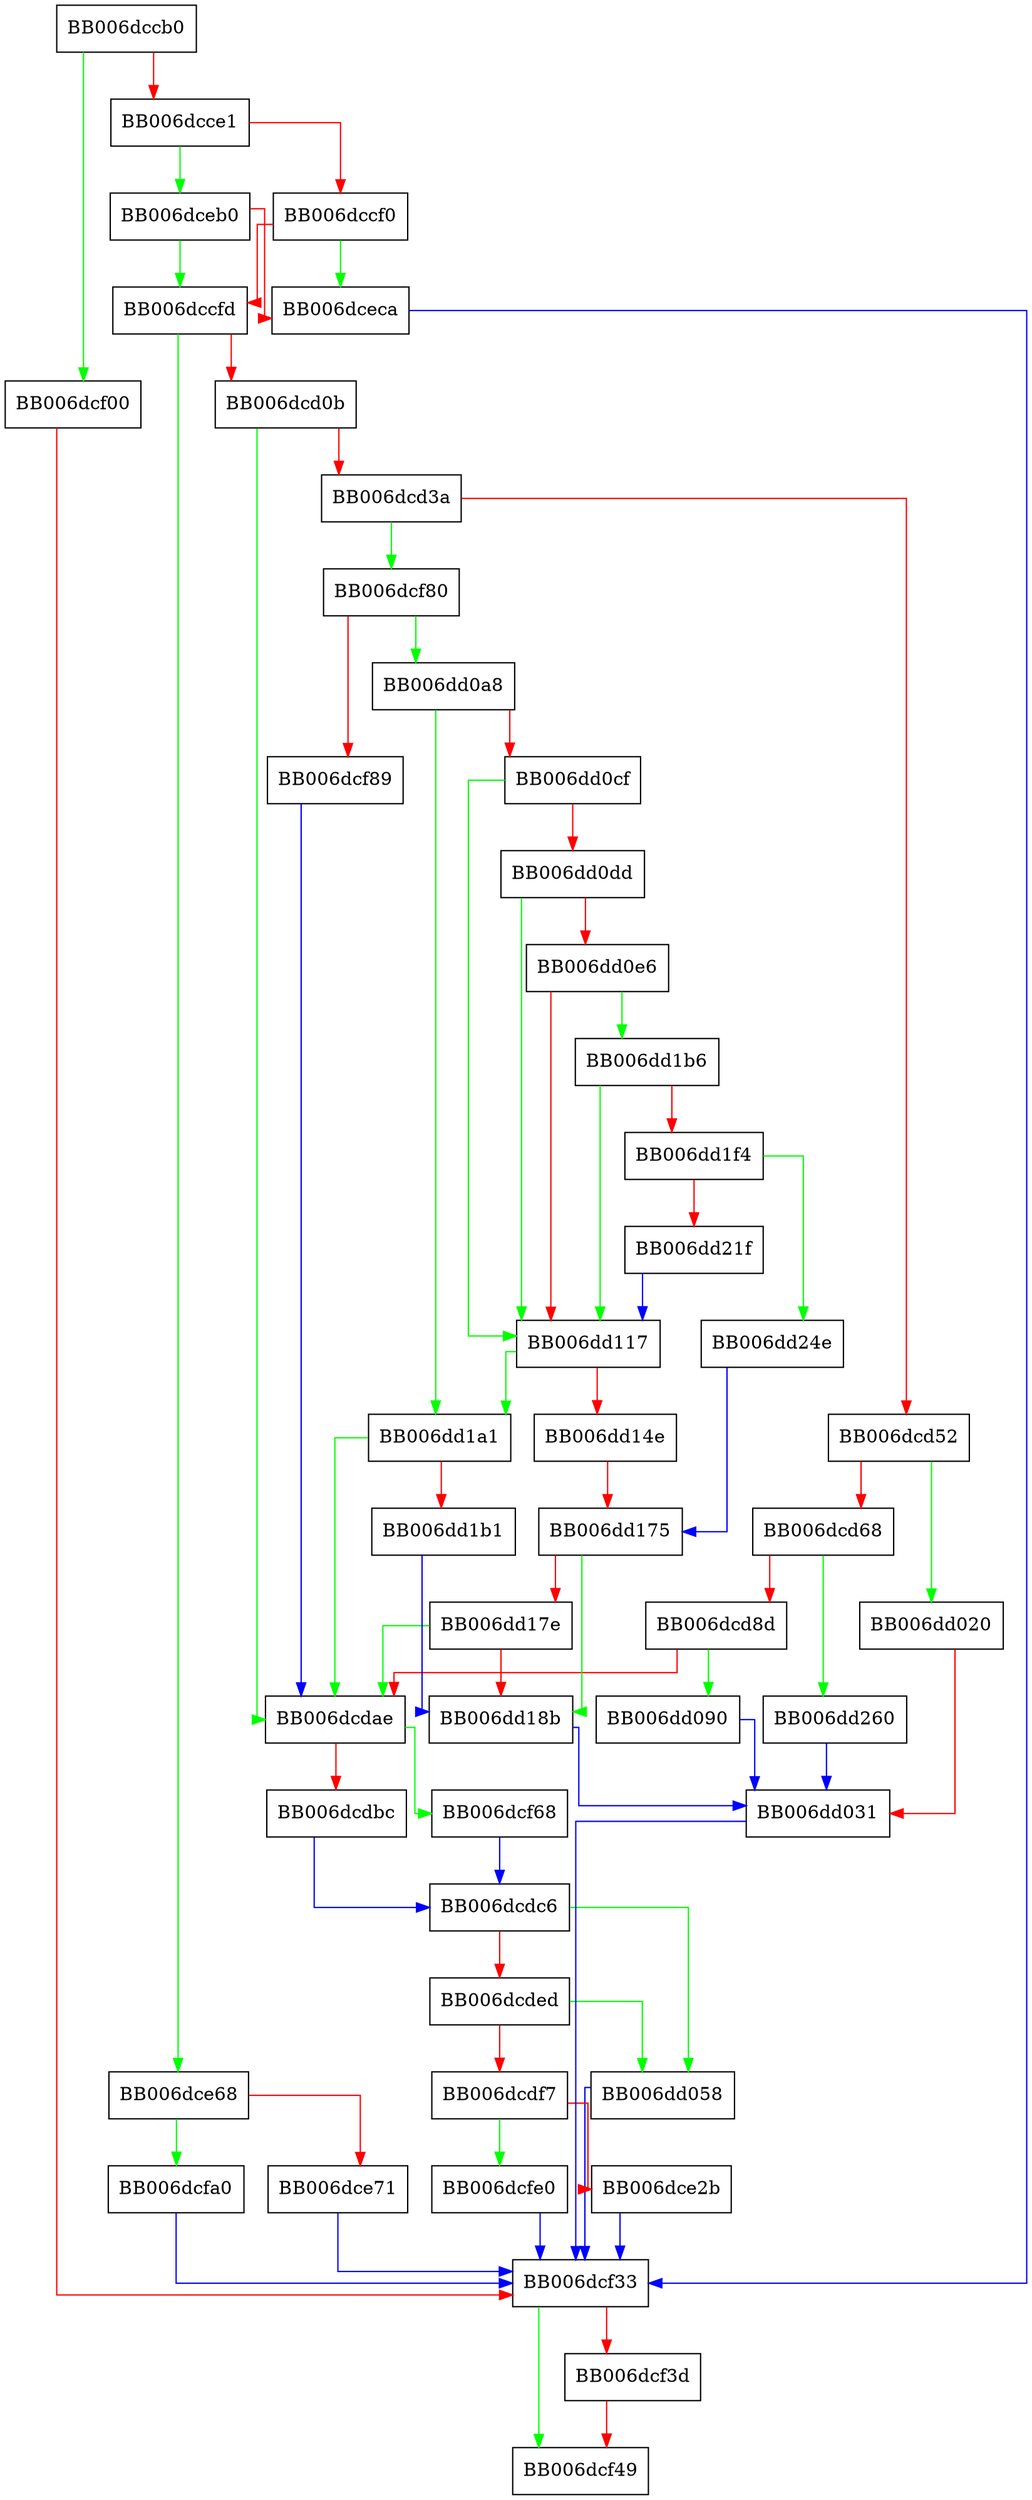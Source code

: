 digraph ossl_prov_drbg_instantiate {
  node [shape="box"];
  graph [splines=ortho];
  BB006dccb0 -> BB006dcf00 [color="green"];
  BB006dccb0 -> BB006dcce1 [color="red"];
  BB006dcce1 -> BB006dceb0 [color="green"];
  BB006dcce1 -> BB006dccf0 [color="red"];
  BB006dccf0 -> BB006dceca [color="green"];
  BB006dccf0 -> BB006dccfd [color="red"];
  BB006dccfd -> BB006dce68 [color="green"];
  BB006dccfd -> BB006dcd0b [color="red"];
  BB006dcd0b -> BB006dcdae [color="green"];
  BB006dcd0b -> BB006dcd3a [color="red"];
  BB006dcd3a -> BB006dcf80 [color="green"];
  BB006dcd3a -> BB006dcd52 [color="red"];
  BB006dcd52 -> BB006dd020 [color="green"];
  BB006dcd52 -> BB006dcd68 [color="red"];
  BB006dcd68 -> BB006dd260 [color="green"];
  BB006dcd68 -> BB006dcd8d [color="red"];
  BB006dcd8d -> BB006dd090 [color="green"];
  BB006dcd8d -> BB006dcdae [color="red"];
  BB006dcdae -> BB006dcf68 [color="green"];
  BB006dcdae -> BB006dcdbc [color="red"];
  BB006dcdbc -> BB006dcdc6 [color="blue"];
  BB006dcdc6 -> BB006dd058 [color="green"];
  BB006dcdc6 -> BB006dcded [color="red"];
  BB006dcded -> BB006dd058 [color="green"];
  BB006dcded -> BB006dcdf7 [color="red"];
  BB006dcdf7 -> BB006dcfe0 [color="green"];
  BB006dcdf7 -> BB006dce2b [color="red"];
  BB006dce2b -> BB006dcf33 [color="blue"];
  BB006dce68 -> BB006dcfa0 [color="green"];
  BB006dce68 -> BB006dce71 [color="red"];
  BB006dce71 -> BB006dcf33 [color="blue"];
  BB006dceb0 -> BB006dccfd [color="green"];
  BB006dceb0 -> BB006dceca [color="red"];
  BB006dceca -> BB006dcf33 [color="blue"];
  BB006dcf00 -> BB006dcf33 [color="red"];
  BB006dcf33 -> BB006dcf49 [color="green"];
  BB006dcf33 -> BB006dcf3d [color="red"];
  BB006dcf3d -> BB006dcf49 [color="red"];
  BB006dcf68 -> BB006dcdc6 [color="blue"];
  BB006dcf80 -> BB006dd0a8 [color="green"];
  BB006dcf80 -> BB006dcf89 [color="red"];
  BB006dcf89 -> BB006dcdae [color="blue"];
  BB006dcfa0 -> BB006dcf33 [color="blue"];
  BB006dcfe0 -> BB006dcf33 [color="blue"];
  BB006dd020 -> BB006dd031 [color="red"];
  BB006dd031 -> BB006dcf33 [color="blue"];
  BB006dd058 -> BB006dcf33 [color="blue"];
  BB006dd090 -> BB006dd031 [color="blue"];
  BB006dd0a8 -> BB006dd1a1 [color="green"];
  BB006dd0a8 -> BB006dd0cf [color="red"];
  BB006dd0cf -> BB006dd117 [color="green"];
  BB006dd0cf -> BB006dd0dd [color="red"];
  BB006dd0dd -> BB006dd117 [color="green"];
  BB006dd0dd -> BB006dd0e6 [color="red"];
  BB006dd0e6 -> BB006dd1b6 [color="green"];
  BB006dd0e6 -> BB006dd117 [color="red"];
  BB006dd117 -> BB006dd1a1 [color="green"];
  BB006dd117 -> BB006dd14e [color="red"];
  BB006dd14e -> BB006dd175 [color="red"];
  BB006dd175 -> BB006dd18b [color="green"];
  BB006dd175 -> BB006dd17e [color="red"];
  BB006dd17e -> BB006dcdae [color="green"];
  BB006dd17e -> BB006dd18b [color="red"];
  BB006dd18b -> BB006dd031 [color="blue"];
  BB006dd1a1 -> BB006dcdae [color="green"];
  BB006dd1a1 -> BB006dd1b1 [color="red"];
  BB006dd1b1 -> BB006dd18b [color="blue"];
  BB006dd1b6 -> BB006dd117 [color="green"];
  BB006dd1b6 -> BB006dd1f4 [color="red"];
  BB006dd1f4 -> BB006dd24e [color="green"];
  BB006dd1f4 -> BB006dd21f [color="red"];
  BB006dd21f -> BB006dd117 [color="blue"];
  BB006dd24e -> BB006dd175 [color="blue"];
  BB006dd260 -> BB006dd031 [color="blue"];
}